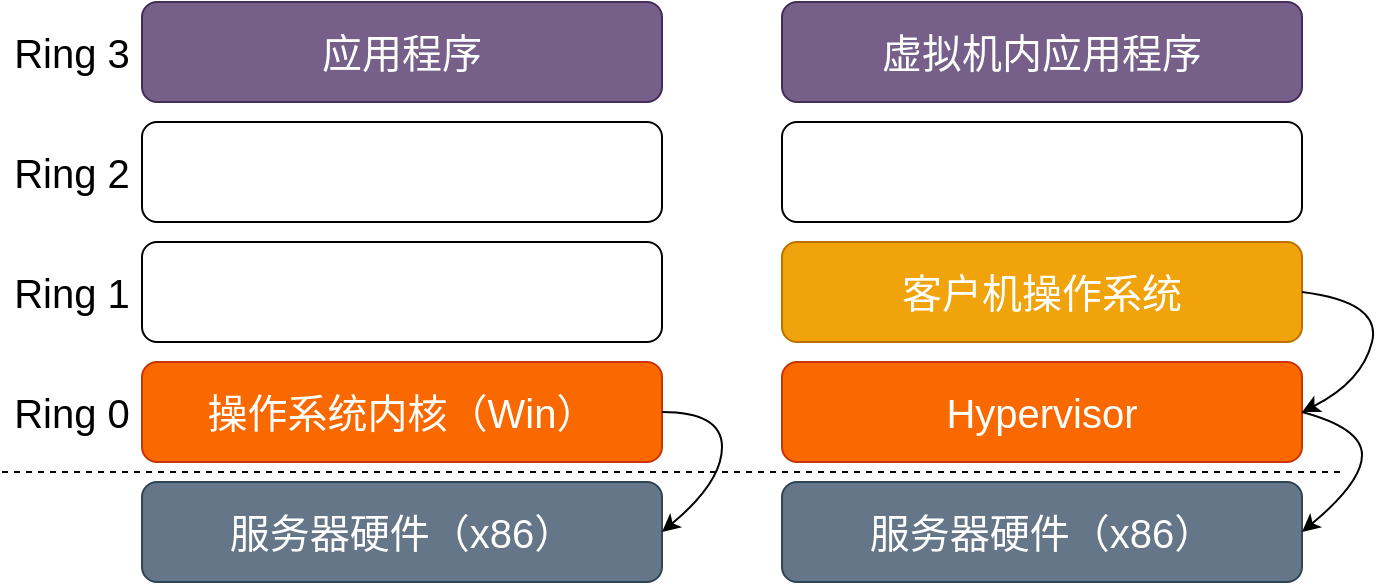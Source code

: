 <mxfile version="13.7.5" type="github">
  <diagram id="3NIQnd1izRPeqYnYrE2F" name="Page-1">
    <mxGraphModel dx="1038" dy="498" grid="0" gridSize="10" guides="1" tooltips="1" connect="1" arrows="1" fold="1" page="1" pageScale="1" pageWidth="827" pageHeight="1169" math="0" shadow="0">
      <root>
        <mxCell id="0" />
        <mxCell id="1" parent="0" />
        <mxCell id="pOCr7rafPk_zgcvWI9wi-1" value="服务器硬件（x86）" style="rounded=1;whiteSpace=wrap;html=1;fontSize=20;fillColor=#647687;strokeColor=#314354;fontColor=#ffffff;glass=0;shadow=0;sketch=0;" vertex="1" parent="1">
          <mxGeometry x="490" y="320" width="260" height="50" as="geometry" />
        </mxCell>
        <mxCell id="pOCr7rafPk_zgcvWI9wi-2" value="Hypervisor" style="rounded=1;whiteSpace=wrap;html=1;fontSize=20;fillColor=#fa6800;strokeColor=#C73500;fontColor=#ffffff;glass=0;shadow=0;sketch=0;" vertex="1" parent="1">
          <mxGeometry x="490" y="260" width="260" height="50" as="geometry" />
        </mxCell>
        <mxCell id="pOCr7rafPk_zgcvWI9wi-3" value="客户机操作系统" style="rounded=1;whiteSpace=wrap;html=1;fontSize=20;fillColor=#f0a30a;strokeColor=#BD7000;fontColor=#ffffff;glass=0;shadow=0;sketch=0;" vertex="1" parent="1">
          <mxGeometry x="490" y="200" width="260" height="50" as="geometry" />
        </mxCell>
        <mxCell id="pOCr7rafPk_zgcvWI9wi-4" value="" style="rounded=1;whiteSpace=wrap;html=1;fontSize=20;glass=0;shadow=0;sketch=0;" vertex="1" parent="1">
          <mxGeometry x="490" y="140" width="260" height="50" as="geometry" />
        </mxCell>
        <mxCell id="pOCr7rafPk_zgcvWI9wi-5" value="虚拟机内应用程序" style="rounded=1;whiteSpace=wrap;html=1;fontSize=20;fillColor=#76608a;strokeColor=#432D57;fontColor=#ffffff;glass=0;shadow=0;sketch=0;" vertex="1" parent="1">
          <mxGeometry x="490" y="80" width="260" height="50" as="geometry" />
        </mxCell>
        <mxCell id="pOCr7rafPk_zgcvWI9wi-6" value="Ring 0" style="text;html=1;strokeColor=none;fillColor=none;align=center;verticalAlign=middle;whiteSpace=wrap;rounded=0;fontSize=20;" vertex="1" parent="1">
          <mxGeometry x="100" y="275" width="70" height="20" as="geometry" />
        </mxCell>
        <mxCell id="pOCr7rafPk_zgcvWI9wi-7" value="Ring 1" style="text;html=1;strokeColor=none;fillColor=none;align=center;verticalAlign=middle;whiteSpace=wrap;rounded=0;fontSize=20;" vertex="1" parent="1">
          <mxGeometry x="100" y="215" width="70" height="20" as="geometry" />
        </mxCell>
        <mxCell id="pOCr7rafPk_zgcvWI9wi-8" value="Ring 2" style="text;html=1;strokeColor=none;fillColor=none;align=center;verticalAlign=middle;whiteSpace=wrap;rounded=0;fontSize=20;" vertex="1" parent="1">
          <mxGeometry x="100" y="155" width="70" height="20" as="geometry" />
        </mxCell>
        <mxCell id="pOCr7rafPk_zgcvWI9wi-9" value="Ring 3" style="text;html=1;strokeColor=none;fillColor=none;align=center;verticalAlign=middle;whiteSpace=wrap;rounded=0;fontSize=20;" vertex="1" parent="1">
          <mxGeometry x="100" y="95" width="70" height="20" as="geometry" />
        </mxCell>
        <mxCell id="pOCr7rafPk_zgcvWI9wi-10" value="服务器硬件（x86）" style="rounded=1;whiteSpace=wrap;html=1;fontSize=20;fillColor=#647687;strokeColor=#314354;fontColor=#ffffff;glass=0;shadow=0;sketch=0;" vertex="1" parent="1">
          <mxGeometry x="170" y="320" width="260" height="50" as="geometry" />
        </mxCell>
        <mxCell id="pOCr7rafPk_zgcvWI9wi-11" value="操作系统内核（Win）" style="rounded=1;whiteSpace=wrap;html=1;fontSize=20;fillColor=#fa6800;strokeColor=#C73500;fontColor=#ffffff;glass=0;shadow=0;sketch=0;" vertex="1" parent="1">
          <mxGeometry x="170" y="260" width="260" height="50" as="geometry" />
        </mxCell>
        <mxCell id="pOCr7rafPk_zgcvWI9wi-12" value="" style="rounded=1;whiteSpace=wrap;html=1;fontSize=20;glass=0;shadow=0;sketch=0;" vertex="1" parent="1">
          <mxGeometry x="170" y="200" width="260" height="50" as="geometry" />
        </mxCell>
        <mxCell id="pOCr7rafPk_zgcvWI9wi-13" value="" style="rounded=1;whiteSpace=wrap;html=1;fontSize=20;glass=0;shadow=0;sketch=0;" vertex="1" parent="1">
          <mxGeometry x="170" y="140" width="260" height="50" as="geometry" />
        </mxCell>
        <mxCell id="pOCr7rafPk_zgcvWI9wi-14" value="应用程序" style="rounded=1;whiteSpace=wrap;html=1;fontSize=20;fillColor=#76608a;strokeColor=#432D57;fontColor=#ffffff;" vertex="1" parent="1">
          <mxGeometry x="170" y="80" width="260" height="50" as="geometry" />
        </mxCell>
        <mxCell id="pOCr7rafPk_zgcvWI9wi-15" value="" style="endArrow=none;dashed=1;html=1;fontSize=20;" edge="1" parent="1">
          <mxGeometry width="50" height="50" relative="1" as="geometry">
            <mxPoint x="100" y="315" as="sourcePoint" />
            <mxPoint x="770" y="315" as="targetPoint" />
          </mxGeometry>
        </mxCell>
        <mxCell id="pOCr7rafPk_zgcvWI9wi-17" value="" style="curved=1;endArrow=classic;html=1;fontSize=20;entryX=1;entryY=0.5;entryDx=0;entryDy=0;exitX=1;exitY=0.5;exitDx=0;exitDy=0;" edge="1" parent="1" source="pOCr7rafPk_zgcvWI9wi-11" target="pOCr7rafPk_zgcvWI9wi-10">
          <mxGeometry width="50" height="50" relative="1" as="geometry">
            <mxPoint x="10" y="310" as="sourcePoint" />
            <mxPoint x="60" y="260" as="targetPoint" />
            <Array as="points">
              <mxPoint x="460" y="285" />
              <mxPoint x="460" y="320" />
            </Array>
          </mxGeometry>
        </mxCell>
        <mxCell id="pOCr7rafPk_zgcvWI9wi-20" value="" style="curved=1;endArrow=classic;html=1;fontSize=20;exitX=1;exitY=0.5;exitDx=0;exitDy=0;entryX=1;entryY=0.5;entryDx=0;entryDy=0;" edge="1" parent="1" source="pOCr7rafPk_zgcvWI9wi-3" target="pOCr7rafPk_zgcvWI9wi-2">
          <mxGeometry width="50" height="50" relative="1" as="geometry">
            <mxPoint x="440" y="295" as="sourcePoint" />
            <mxPoint x="750" y="290" as="targetPoint" />
            <Array as="points">
              <mxPoint x="790" y="230" />
              <mxPoint x="780" y="270" />
            </Array>
          </mxGeometry>
        </mxCell>
        <mxCell id="pOCr7rafPk_zgcvWI9wi-21" value="" style="curved=1;endArrow=classic;html=1;fontSize=20;exitX=1;exitY=0.5;exitDx=0;exitDy=0;entryX=1;entryY=0.5;entryDx=0;entryDy=0;" edge="1" parent="1" source="pOCr7rafPk_zgcvWI9wi-2" target="pOCr7rafPk_zgcvWI9wi-1">
          <mxGeometry width="50" height="50" relative="1" as="geometry">
            <mxPoint x="750" y="288" as="sourcePoint" />
            <mxPoint x="750" y="348" as="targetPoint" />
            <Array as="points">
              <mxPoint x="780" y="293" />
              <mxPoint x="780" y="320" />
            </Array>
          </mxGeometry>
        </mxCell>
      </root>
    </mxGraphModel>
  </diagram>
</mxfile>
